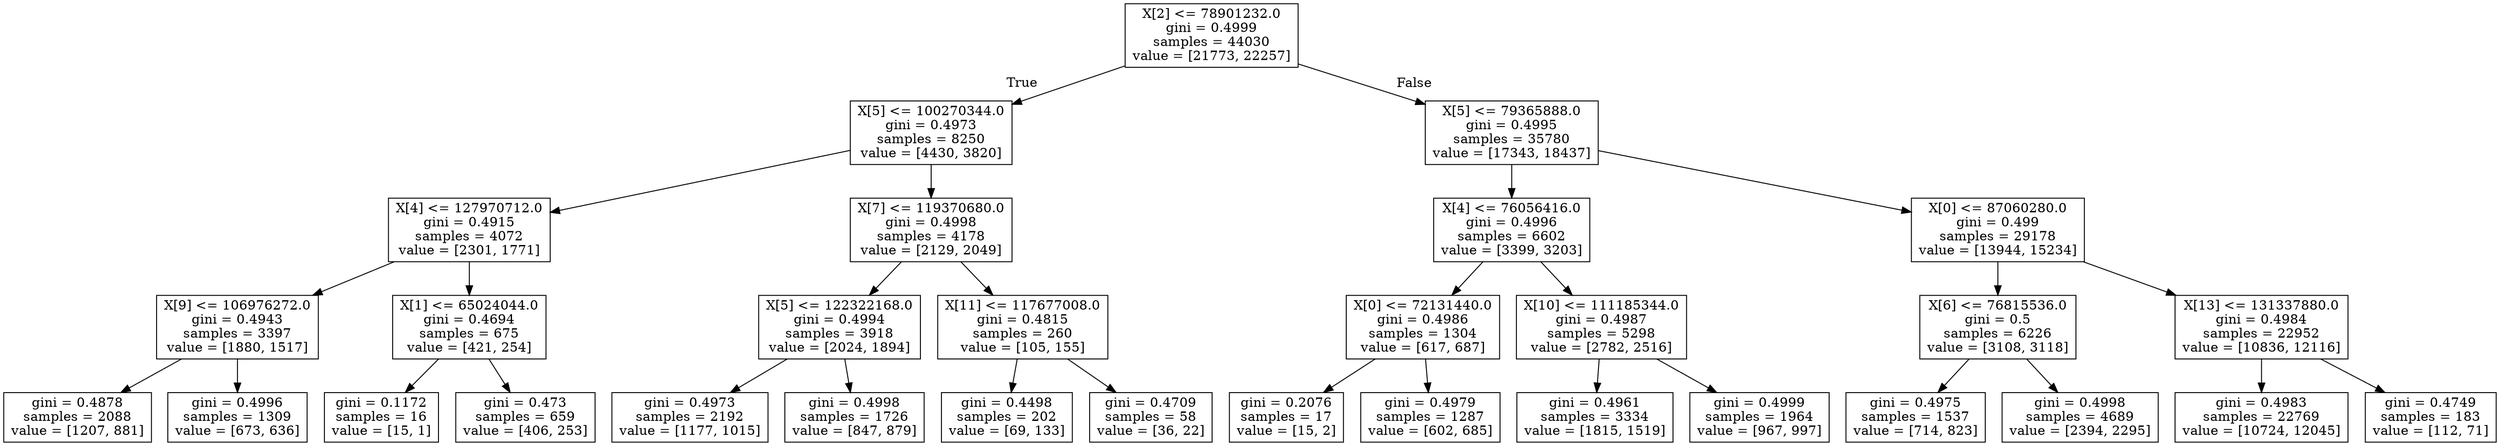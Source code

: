 digraph Tree {
node [shape=box] ;
0 [label="X[2] <= 78901232.0\ngini = 0.4999\nsamples = 44030\nvalue = [21773, 22257]"] ;
1 [label="X[5] <= 100270344.0\ngini = 0.4973\nsamples = 8250\nvalue = [4430, 3820]"] ;
0 -> 1 [labeldistance=2.5, labelangle=45, headlabel="True"] ;
2 [label="X[4] <= 127970712.0\ngini = 0.4915\nsamples = 4072\nvalue = [2301, 1771]"] ;
1 -> 2 ;
3 [label="X[9] <= 106976272.0\ngini = 0.4943\nsamples = 3397\nvalue = [1880, 1517]"] ;
2 -> 3 ;
4 [label="gini = 0.4878\nsamples = 2088\nvalue = [1207, 881]"] ;
3 -> 4 ;
5 [label="gini = 0.4996\nsamples = 1309\nvalue = [673, 636]"] ;
3 -> 5 ;
6 [label="X[1] <= 65024044.0\ngini = 0.4694\nsamples = 675\nvalue = [421, 254]"] ;
2 -> 6 ;
7 [label="gini = 0.1172\nsamples = 16\nvalue = [15, 1]"] ;
6 -> 7 ;
8 [label="gini = 0.473\nsamples = 659\nvalue = [406, 253]"] ;
6 -> 8 ;
9 [label="X[7] <= 119370680.0\ngini = 0.4998\nsamples = 4178\nvalue = [2129, 2049]"] ;
1 -> 9 ;
10 [label="X[5] <= 122322168.0\ngini = 0.4994\nsamples = 3918\nvalue = [2024, 1894]"] ;
9 -> 10 ;
11 [label="gini = 0.4973\nsamples = 2192\nvalue = [1177, 1015]"] ;
10 -> 11 ;
12 [label="gini = 0.4998\nsamples = 1726\nvalue = [847, 879]"] ;
10 -> 12 ;
13 [label="X[11] <= 117677008.0\ngini = 0.4815\nsamples = 260\nvalue = [105, 155]"] ;
9 -> 13 ;
14 [label="gini = 0.4498\nsamples = 202\nvalue = [69, 133]"] ;
13 -> 14 ;
15 [label="gini = 0.4709\nsamples = 58\nvalue = [36, 22]"] ;
13 -> 15 ;
16 [label="X[5] <= 79365888.0\ngini = 0.4995\nsamples = 35780\nvalue = [17343, 18437]"] ;
0 -> 16 [labeldistance=2.5, labelangle=-45, headlabel="False"] ;
17 [label="X[4] <= 76056416.0\ngini = 0.4996\nsamples = 6602\nvalue = [3399, 3203]"] ;
16 -> 17 ;
18 [label="X[0] <= 72131440.0\ngini = 0.4986\nsamples = 1304\nvalue = [617, 687]"] ;
17 -> 18 ;
19 [label="gini = 0.2076\nsamples = 17\nvalue = [15, 2]"] ;
18 -> 19 ;
20 [label="gini = 0.4979\nsamples = 1287\nvalue = [602, 685]"] ;
18 -> 20 ;
21 [label="X[10] <= 111185344.0\ngini = 0.4987\nsamples = 5298\nvalue = [2782, 2516]"] ;
17 -> 21 ;
22 [label="gini = 0.4961\nsamples = 3334\nvalue = [1815, 1519]"] ;
21 -> 22 ;
23 [label="gini = 0.4999\nsamples = 1964\nvalue = [967, 997]"] ;
21 -> 23 ;
24 [label="X[0] <= 87060280.0\ngini = 0.499\nsamples = 29178\nvalue = [13944, 15234]"] ;
16 -> 24 ;
25 [label="X[6] <= 76815536.0\ngini = 0.5\nsamples = 6226\nvalue = [3108, 3118]"] ;
24 -> 25 ;
26 [label="gini = 0.4975\nsamples = 1537\nvalue = [714, 823]"] ;
25 -> 26 ;
27 [label="gini = 0.4998\nsamples = 4689\nvalue = [2394, 2295]"] ;
25 -> 27 ;
28 [label="X[13] <= 131337880.0\ngini = 0.4984\nsamples = 22952\nvalue = [10836, 12116]"] ;
24 -> 28 ;
29 [label="gini = 0.4983\nsamples = 22769\nvalue = [10724, 12045]"] ;
28 -> 29 ;
30 [label="gini = 0.4749\nsamples = 183\nvalue = [112, 71]"] ;
28 -> 30 ;
}